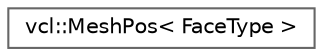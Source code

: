 digraph "Graphical Class Hierarchy"
{
 // LATEX_PDF_SIZE
  bgcolor="transparent";
  edge [fontname=Helvetica,fontsize=10,labelfontname=Helvetica,labelfontsize=10];
  node [fontname=Helvetica,fontsize=10,shape=box,height=0.2,width=0.4];
  rankdir="LR";
  Node0 [label="vcl::MeshPos\< FaceType \>",height=0.2,width=0.4,color="grey40", fillcolor="white", style="filled",URL="$classvcl_1_1MeshPos.html",tooltip="The MeshPos class describes a \"Position in a Mesh\" that can be identified with a triplet of Face-Vert..."];
}
